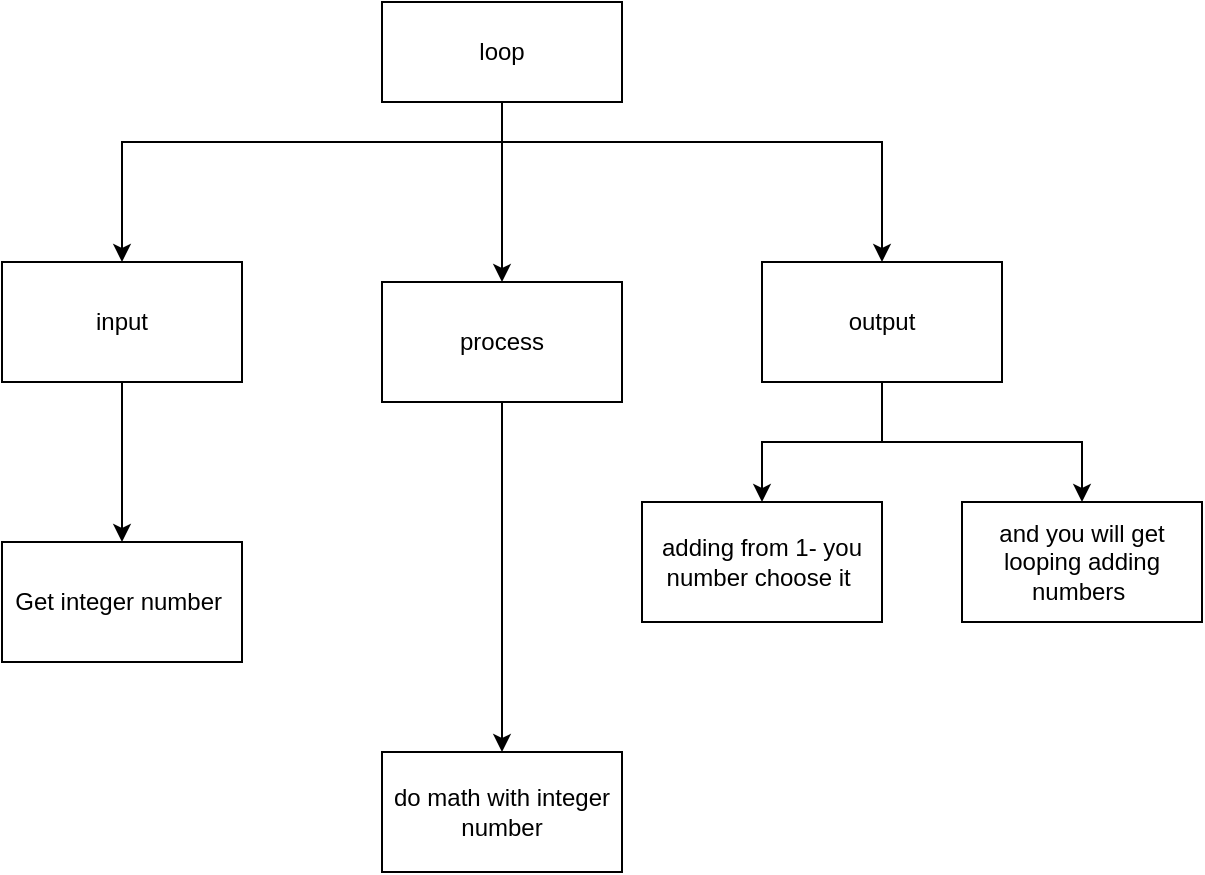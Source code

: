 <mxfile>
    <diagram id="7_6kGDOWqAp0xLiU57Uo" name="Page-1">
        <mxGraphModel dx="1074" dy="741" grid="1" gridSize="10" guides="1" tooltips="1" connect="1" arrows="1" fold="1" page="1" pageScale="1" pageWidth="827" pageHeight="1169" math="0" shadow="0">
            <root>
                <mxCell id="0"/>
                <mxCell id="1" parent="0"/>
                <mxCell id="2" style="edgeStyle=orthogonalEdgeStyle;html=1;entryX=0.5;entryY=0;entryDx=0;entryDy=0;rounded=0;" edge="1" parent="1" source="5" target="7">
                    <mxGeometry relative="1" as="geometry">
                        <Array as="points">
                            <mxPoint x="370" y="220"/>
                            <mxPoint x="180" y="220"/>
                        </Array>
                    </mxGeometry>
                </mxCell>
                <mxCell id="3" style="edgeStyle=orthogonalEdgeStyle;rounded=0;html=1;entryX=0.5;entryY=0;entryDx=0;entryDy=0;" edge="1" parent="1" source="5" target="13">
                    <mxGeometry relative="1" as="geometry">
                        <Array as="points">
                            <mxPoint x="370" y="220"/>
                            <mxPoint x="560" y="220"/>
                        </Array>
                    </mxGeometry>
                </mxCell>
                <mxCell id="4" style="edgeStyle=orthogonalEdgeStyle;rounded=0;html=1;" edge="1" parent="1" source="5" target="10">
                    <mxGeometry relative="1" as="geometry"/>
                </mxCell>
                <mxCell id="5" value="loop" style="rounded=0;whiteSpace=wrap;html=1;" vertex="1" parent="1">
                    <mxGeometry x="310" y="150" width="120" height="50" as="geometry"/>
                </mxCell>
                <mxCell id="6" style="edgeStyle=orthogonalEdgeStyle;rounded=0;html=1;entryX=0.5;entryY=0;entryDx=0;entryDy=0;" edge="1" parent="1" source="7" target="14">
                    <mxGeometry relative="1" as="geometry"/>
                </mxCell>
                <mxCell id="7" value="input" style="rounded=0;whiteSpace=wrap;html=1;" vertex="1" parent="1">
                    <mxGeometry x="120" y="280" width="120" height="60" as="geometry"/>
                </mxCell>
                <mxCell id="19" style="edgeStyle=orthogonalEdgeStyle;html=1;entryX=0.5;entryY=0;entryDx=0;entryDy=0;rounded=0;" edge="1" parent="1" source="10" target="15">
                    <mxGeometry relative="1" as="geometry"/>
                </mxCell>
                <mxCell id="10" value="process&lt;br&gt;" style="rounded=0;whiteSpace=wrap;html=1;" vertex="1" parent="1">
                    <mxGeometry x="310" y="290" width="120" height="60" as="geometry"/>
                </mxCell>
                <mxCell id="11" style="edgeStyle=orthogonalEdgeStyle;rounded=0;html=1;entryX=0.5;entryY=0;entryDx=0;entryDy=0;" edge="1" parent="1" source="13" target="18">
                    <mxGeometry relative="1" as="geometry"/>
                </mxCell>
                <mxCell id="12" style="edgeStyle=orthogonalEdgeStyle;rounded=0;html=1;entryX=0.5;entryY=0;entryDx=0;entryDy=0;" edge="1" parent="1" source="13" target="17">
                    <mxGeometry relative="1" as="geometry"/>
                </mxCell>
                <mxCell id="13" value="output" style="rounded=0;whiteSpace=wrap;html=1;" vertex="1" parent="1">
                    <mxGeometry x="500" y="280" width="120" height="60" as="geometry"/>
                </mxCell>
                <mxCell id="14" value="Get integer number&amp;nbsp;" style="rounded=0;whiteSpace=wrap;html=1;" vertex="1" parent="1">
                    <mxGeometry x="120" y="420" width="120" height="60" as="geometry"/>
                </mxCell>
                <mxCell id="15" value="do math with integer number" style="rounded=0;whiteSpace=wrap;html=1;" vertex="1" parent="1">
                    <mxGeometry x="310" y="525" width="120" height="60" as="geometry"/>
                </mxCell>
                <mxCell id="17" value="and you will get looping adding numbers&amp;nbsp;" style="rounded=0;whiteSpace=wrap;html=1;" vertex="1" parent="1">
                    <mxGeometry x="600" y="400" width="120" height="60" as="geometry"/>
                </mxCell>
                <mxCell id="18" value="adding from 1- you number choose it&amp;nbsp;" style="rounded=0;whiteSpace=wrap;html=1;" vertex="1" parent="1">
                    <mxGeometry x="440" y="400" width="120" height="60" as="geometry"/>
                </mxCell>
            </root>
        </mxGraphModel>
    </diagram>
</mxfile>